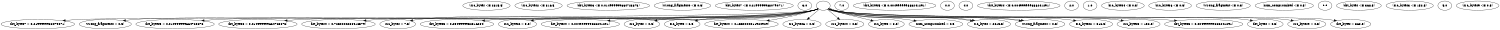 // Decision Tree
digraph {
	size="10,10"
	node [fontsize=12]
	edge [fontsize=10]
	"(src_bytes" [label="(src_bytes <= 8.5)"]
	"(src_bytes2" [label="(src_bytes2 <= 3.5)"]
	"(dst_bytes3" [label="(dst_bytes3 <= 0.014999999664723873)"]
	"(wrong_fragment0" [label="(wrong_fragment0 <= 0.5)"]
	"(dst_bytes7" [label="(dst_bytes7 <= 0.2199999988079071)"]
	3.0 [label=3.0]
	"" -> "dst_bytes7 > 0.2199999988079071)"
	7.0 [label=7.0]
	"" -> "wrong_fragment0 > 0.5)"
	"(dst_bytes5" [label="(dst_bytes5 <= 0.014999999664723873)"]
	0.0 [label=0.0]
	"" -> "dst_bytes5 > 0.014999999664723873)"
	4.0 [label=4.0]
	"" -> "dst_bytes3 > 0.014999999664723873)"
	"(src_bytes" [label="(src_bytes <= 7.5)"]
	"(dst_bytes4" [label="(dst_bytes4 <= 0.7250000238418579)"]
	0.0 [label=0.0]
	"" -> "dst_bytes4 > 0.7250000238418579)"
	2.0 [label=2.0]
	"" -> "src_bytes > 7.5)"
	"(dst_bytes5" [label="(dst_bytes5 <= 0.2549999952316284)"]
	0.0 [label=0.0]
	"" -> "dst_bytes5 > 0.2549999952316284)"
	2.0 [label=2.0]
	"" -> "src_bytes2 > 3.5)"
	"(dst_bytes4" [label="(dst_bytes4 <= 0.1550000011920929)"]
	"(src_bytes" [label="(src_bytes <= 0.5)"]
	"(dst_bytes4" [label="(dst_bytes4 <= 0.004999999888241291)"]
	0.0 [label=0.0]
	"" -> "dst_bytes4 > 0.004999999888241291)"
	1.0 [label=1.0]
	"" -> "src_bytes > 0.5)"
	"(src_bytes" [label="(src_bytes <= 6.5)"]
	3.0 [label=3.0]
	"" -> "src_bytes > 6.5)"
	0.0 [label=0.0]
	"" -> "dst_bytes4 > 0.1550000011920929)"
	"(src_bytes4" [label="(src_bytes4 <= 0.5)"]
	"(src_bytes6" [label="(src_bytes6 <= 0.5)"]
	3.0 [label=3.0]
	"" -> "src_bytes6 > 0.5)"
	4.0 [label=4.0]
	"" -> "src_bytes4 > 0.5)"
	1.0 [label=1.0]
	"" -> "src_bytes > 8.5)"
	"(src_bytes2" [label="(src_bytes2 <= 316.5)"]
	"(wrong_fragment" [label="(wrong_fragment <= 0.5)"]
	"(num_compromised" [label="(num_compromised <= 0.5)"]
	0.0 [label=0.0]
	"" -> "num_compromised > 0.5)"
	"(src_bytes" [label="(src_bytes <= 2815.5)"]
	0.0 [label=0.0]
	"" -> "src_bytes > 2815.5)"
	6.0 [label=6.0]
	"" -> "wrong_fragment > 0.5)"
	6.0 [label=6.0]
	"" -> "src_bytes2 > 316.5)"
	"(dst_bytes" [label="(dst_bytes <= 0.5)"]
	"(src_bytes3" [label="(src_bytes3 <= 152.5)"]
	"(wrong_fragment" [label="(wrong_fragment <= 0.5)"]
	0.0 [label=0.0]
	"" -> "wrong_fragment > 0.5)"
	6.0 [label=6.0]
	"" -> "src_bytes3 > 152.5)"
	"(dst_bytes5" [label="(dst_bytes5 <= 0.004999999888241291)"]
	0.0 [label=0.0]
	"" -> "dst_bytes5 > 0.004999999888241291)"
	5.0 [label=5.0]
	"" -> "dst_bytes > 0.5)"
	"(src_bytes" [label="(src_bytes <= 2815.5)"]
	"(src_bytes9" [label="(src_bytes9 <= 0.5)"]
	0.0 [label=0.0]
	"" -> "src_bytes9 > 0.5)"
	3.0 [label=3.0]
	"" -> "src_bytes > 2815.5)"
	"(dst_bytes" [label="(dst_bytes <= 368.5)"]
	0.0 [label=0.0]
	"" -> "dst_bytes > 368.5)"
	6.0 [label=6.0]
}
